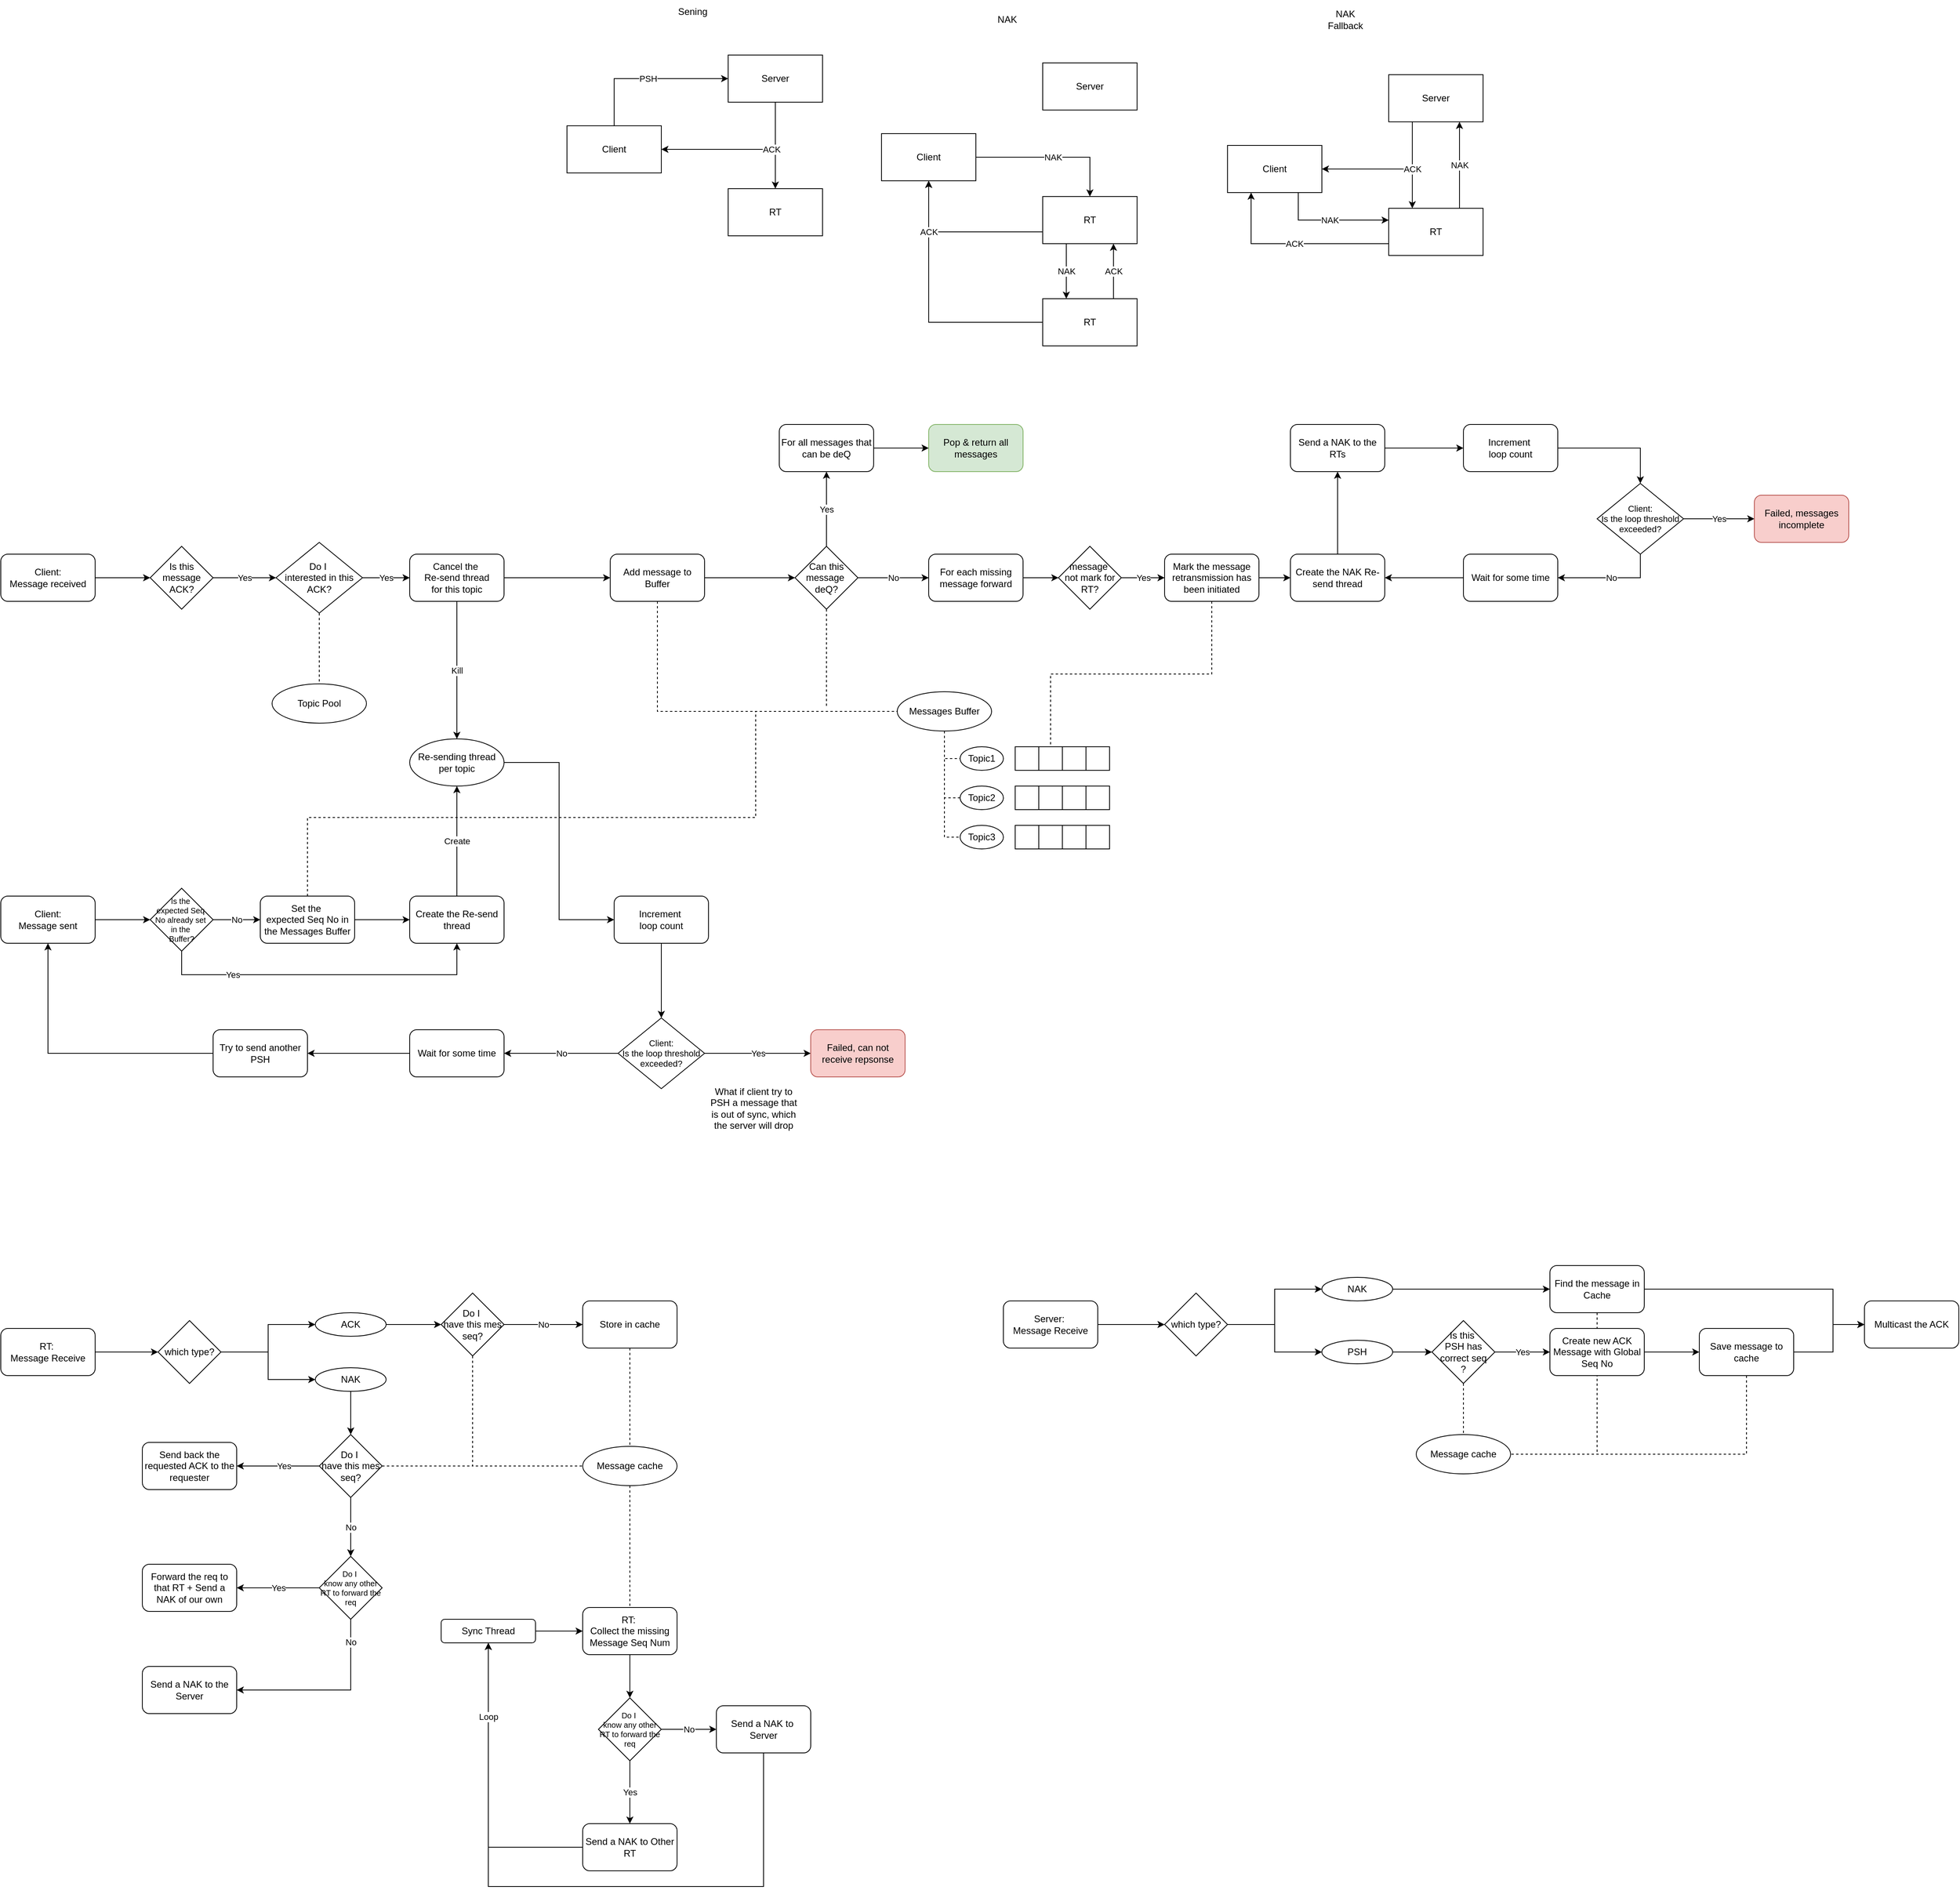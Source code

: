 <mxfile version="26.1.3">
  <diagram name="Page-1" id="W7aFPyEyE5QH8vdwvHwK">
    <mxGraphModel dx="2161" dy="1824" grid="1" gridSize="10" guides="1" tooltips="1" connect="1" arrows="1" fold="1" page="1" pageScale="1" pageWidth="850" pageHeight="1100" math="0" shadow="0">
      <root>
        <mxCell id="0" />
        <mxCell id="1" parent="0" />
        <mxCell id="JEVsSlVSKkF2zzi8Zy1h-72" style="edgeStyle=orthogonalEdgeStyle;rounded=0;orthogonalLoop=1;jettySize=auto;html=1;endArrow=none;startFill=0;dashed=1;" edge="1" parent="1" source="JEVsSlVSKkF2zzi8Zy1h-71">
          <mxGeometry relative="1" as="geometry">
            <mxPoint x="1910" y="1690" as="targetPoint" />
          </mxGeometry>
        </mxCell>
        <mxCell id="2CguMWzVtxpGG4pNdwUm-70" style="edgeStyle=orthogonalEdgeStyle;rounded=0;orthogonalLoop=1;jettySize=auto;html=1;entryX=0.5;entryY=1;entryDx=0;entryDy=0;" parent="1" source="2CguMWzVtxpGG4pNdwUm-68" target="2CguMWzVtxpGG4pNdwUm-35" edge="1">
          <mxGeometry relative="1" as="geometry" />
        </mxCell>
        <mxCell id="2CguMWzVtxpGG4pNdwUm-7" value="PSH" style="edgeStyle=orthogonalEdgeStyle;rounded=0;orthogonalLoop=1;jettySize=auto;html=1;entryX=0;entryY=0.5;entryDx=0;entryDy=0;exitX=0.5;exitY=0;exitDx=0;exitDy=0;" parent="1" source="2CguMWzVtxpGG4pNdwUm-1" target="2CguMWzVtxpGG4pNdwUm-5" edge="1">
          <mxGeometry relative="1" as="geometry" />
        </mxCell>
        <mxCell id="2CguMWzVtxpGG4pNdwUm-1" value="Client" style="rounded=0;whiteSpace=wrap;html=1;" parent="1" vertex="1">
          <mxGeometry x="600" width="120" height="60" as="geometry" />
        </mxCell>
        <mxCell id="2CguMWzVtxpGG4pNdwUm-2" value="RT" style="rounded=0;whiteSpace=wrap;html=1;" parent="1" vertex="1">
          <mxGeometry x="805" y="80" width="120" height="60" as="geometry" />
        </mxCell>
        <mxCell id="2CguMWzVtxpGG4pNdwUm-8" style="edgeStyle=orthogonalEdgeStyle;rounded=0;orthogonalLoop=1;jettySize=auto;html=1;entryX=0.5;entryY=0;entryDx=0;entryDy=0;" parent="1" source="2CguMWzVtxpGG4pNdwUm-5" target="2CguMWzVtxpGG4pNdwUm-2" edge="1">
          <mxGeometry relative="1" as="geometry" />
        </mxCell>
        <mxCell id="2CguMWzVtxpGG4pNdwUm-9" value="ACK" style="edgeStyle=orthogonalEdgeStyle;rounded=0;orthogonalLoop=1;jettySize=auto;html=1;entryX=1;entryY=0.5;entryDx=0;entryDy=0;exitX=0.5;exitY=1;exitDx=0;exitDy=0;" parent="1" source="2CguMWzVtxpGG4pNdwUm-5" target="2CguMWzVtxpGG4pNdwUm-1" edge="1">
          <mxGeometry x="-0.366" relative="1" as="geometry">
            <mxPoint as="offset" />
          </mxGeometry>
        </mxCell>
        <mxCell id="2CguMWzVtxpGG4pNdwUm-5" value="Server" style="rounded=0;whiteSpace=wrap;html=1;" parent="1" vertex="1">
          <mxGeometry x="805" y="-90" width="120" height="60" as="geometry" />
        </mxCell>
        <mxCell id="2CguMWzVtxpGG4pNdwUm-10" value="Sening" style="text;html=1;align=center;verticalAlign=middle;whiteSpace=wrap;rounded=0;" parent="1" vertex="1">
          <mxGeometry x="730" y="-160" width="60" height="30" as="geometry" />
        </mxCell>
        <mxCell id="kRR1g4dFlYRVae5cW9A7-3" value="Yes" style="edgeStyle=orthogonalEdgeStyle;rounded=0;orthogonalLoop=1;jettySize=auto;html=1;" parent="1" source="2CguMWzVtxpGG4pNdwUm-19" target="kRR1g4dFlYRVae5cW9A7-2" edge="1">
          <mxGeometry relative="1" as="geometry" />
        </mxCell>
        <mxCell id="QPiko2CNbpJNLPVyYRNu-33" style="edgeStyle=orthogonalEdgeStyle;rounded=0;orthogonalLoop=1;jettySize=auto;html=1;entryX=0.5;entryY=0;entryDx=0;entryDy=0;endArrow=none;startFill=0;dashed=1;" parent="1" source="2CguMWzVtxpGG4pNdwUm-19" target="QPiko2CNbpJNLPVyYRNu-32" edge="1">
          <mxGeometry relative="1" as="geometry" />
        </mxCell>
        <mxCell id="2CguMWzVtxpGG4pNdwUm-19" value="&lt;div&gt;Do I&amp;nbsp;&lt;/div&gt;&lt;div&gt;interested in this ACK?&lt;/div&gt;" style="rhombus;whiteSpace=wrap;html=1;" parent="1" vertex="1">
          <mxGeometry x="230" y="530" width="110" height="90" as="geometry" />
        </mxCell>
        <mxCell id="2CguMWzVtxpGG4pNdwUm-33" value="Yes" style="edgeStyle=orthogonalEdgeStyle;rounded=0;orthogonalLoop=1;jettySize=auto;html=1;" parent="1" source="QPiko2CNbpJNLPVyYRNu-51" target="2CguMWzVtxpGG4pNdwUm-32" edge="1">
          <mxGeometry relative="1" as="geometry" />
        </mxCell>
        <mxCell id="QPiko2CNbpJNLPVyYRNu-49" value="" style="edgeStyle=orthogonalEdgeStyle;rounded=0;orthogonalLoop=1;jettySize=auto;html=1;" parent="1" source="2CguMWzVtxpGG4pNdwUm-32" target="QPiko2CNbpJNLPVyYRNu-47" edge="1">
          <mxGeometry relative="1" as="geometry" />
        </mxCell>
        <mxCell id="2CguMWzVtxpGG4pNdwUm-32" value="Mark the message retransmission has been initiated" style="rounded=1;whiteSpace=wrap;html=1;" parent="1" vertex="1">
          <mxGeometry x="1360" y="545" width="120" height="60" as="geometry" />
        </mxCell>
        <mxCell id="2CguMWzVtxpGG4pNdwUm-41" value="NAK" style="edgeStyle=orthogonalEdgeStyle;rounded=0;orthogonalLoop=1;jettySize=auto;html=1;entryX=0.5;entryY=0;entryDx=0;entryDy=0;exitX=1;exitY=0.5;exitDx=0;exitDy=0;" parent="1" source="2CguMWzVtxpGG4pNdwUm-35" target="2CguMWzVtxpGG4pNdwUm-36" edge="1">
          <mxGeometry relative="1" as="geometry" />
        </mxCell>
        <mxCell id="2CguMWzVtxpGG4pNdwUm-35" value="Client" style="rounded=0;whiteSpace=wrap;html=1;" parent="1" vertex="1">
          <mxGeometry x="1000" y="10" width="120" height="60" as="geometry" />
        </mxCell>
        <mxCell id="2CguMWzVtxpGG4pNdwUm-43" value="ACK" style="edgeStyle=orthogonalEdgeStyle;rounded=0;orthogonalLoop=1;jettySize=auto;html=1;entryX=0.5;entryY=1;entryDx=0;entryDy=0;exitX=0;exitY=0.75;exitDx=0;exitDy=0;" parent="1" source="2CguMWzVtxpGG4pNdwUm-36" target="2CguMWzVtxpGG4pNdwUm-35" edge="1">
          <mxGeometry x="0.381" relative="1" as="geometry">
            <mxPoint as="offset" />
          </mxGeometry>
        </mxCell>
        <mxCell id="2CguMWzVtxpGG4pNdwUm-69" value="NAK" style="edgeStyle=orthogonalEdgeStyle;rounded=0;orthogonalLoop=1;jettySize=auto;html=1;entryX=0.25;entryY=0;entryDx=0;entryDy=0;exitX=0.25;exitY=1;exitDx=0;exitDy=0;" parent="1" source="2CguMWzVtxpGG4pNdwUm-36" target="2CguMWzVtxpGG4pNdwUm-68" edge="1">
          <mxGeometry relative="1" as="geometry" />
        </mxCell>
        <mxCell id="2CguMWzVtxpGG4pNdwUm-36" value="RT" style="rounded=0;whiteSpace=wrap;html=1;" parent="1" vertex="1">
          <mxGeometry x="1205" y="90" width="120" height="60" as="geometry" />
        </mxCell>
        <mxCell id="2CguMWzVtxpGG4pNdwUm-39" value="Server" style="rounded=0;whiteSpace=wrap;html=1;" parent="1" vertex="1">
          <mxGeometry x="1205" y="-80" width="120" height="60" as="geometry" />
        </mxCell>
        <mxCell id="2CguMWzVtxpGG4pNdwUm-40" value="NAK" style="text;html=1;align=center;verticalAlign=middle;whiteSpace=wrap;rounded=0;" parent="1" vertex="1">
          <mxGeometry x="1130" y="-150" width="60" height="30" as="geometry" />
        </mxCell>
        <mxCell id="kRR1g4dFlYRVae5cW9A7-45" value="Yes" style="edgeStyle=orthogonalEdgeStyle;rounded=0;orthogonalLoop=1;jettySize=auto;html=1;" parent="1" source="2CguMWzVtxpGG4pNdwUm-48" target="2CguMWzVtxpGG4pNdwUm-19" edge="1">
          <mxGeometry relative="1" as="geometry" />
        </mxCell>
        <mxCell id="2CguMWzVtxpGG4pNdwUm-48" value="Is this message ACK?" style="rhombus;whiteSpace=wrap;html=1;" parent="1" vertex="1">
          <mxGeometry x="70" y="535" width="80" height="80" as="geometry" />
        </mxCell>
        <mxCell id="2CguMWzVtxpGG4pNdwUm-52" value="" style="edgeStyle=orthogonalEdgeStyle;rounded=0;orthogonalLoop=1;jettySize=auto;html=1;" parent="1" source="2CguMWzVtxpGG4pNdwUm-51" target="2CguMWzVtxpGG4pNdwUm-48" edge="1">
          <mxGeometry relative="1" as="geometry" />
        </mxCell>
        <mxCell id="2CguMWzVtxpGG4pNdwUm-51" value="Client:&lt;br&gt;Message received" style="rounded=1;whiteSpace=wrap;html=1;" parent="1" vertex="1">
          <mxGeometry x="-120" y="545" width="120" height="60" as="geometry" />
        </mxCell>
        <mxCell id="2CguMWzVtxpGG4pNdwUm-59" style="edgeStyle=orthogonalEdgeStyle;rounded=0;orthogonalLoop=1;jettySize=auto;html=1;entryX=0.25;entryY=0;entryDx=0;entryDy=0;exitX=0.25;exitY=1;exitDx=0;exitDy=0;" parent="1" source="2CguMWzVtxpGG4pNdwUm-66" target="2CguMWzVtxpGG4pNdwUm-64" edge="1">
          <mxGeometry relative="1" as="geometry" />
        </mxCell>
        <mxCell id="2CguMWzVtxpGG4pNdwUm-60" value="NAK" style="edgeStyle=orthogonalEdgeStyle;rounded=0;orthogonalLoop=1;jettySize=auto;html=1;entryX=0;entryY=0.25;entryDx=0;entryDy=0;exitX=0.75;exitY=1;exitDx=0;exitDy=0;" parent="1" source="2CguMWzVtxpGG4pNdwUm-61" target="2CguMWzVtxpGG4pNdwUm-64" edge="1">
          <mxGeometry relative="1" as="geometry" />
        </mxCell>
        <mxCell id="2CguMWzVtxpGG4pNdwUm-61" value="Client" style="rounded=0;whiteSpace=wrap;html=1;" parent="1" vertex="1">
          <mxGeometry x="1440" y="25" width="120" height="60" as="geometry" />
        </mxCell>
        <mxCell id="2CguMWzVtxpGG4pNdwUm-62" value="NAK" style="edgeStyle=orthogonalEdgeStyle;rounded=0;orthogonalLoop=1;jettySize=auto;html=1;entryX=0.75;entryY=1;entryDx=0;entryDy=0;exitX=0.75;exitY=0;exitDx=0;exitDy=0;" parent="1" source="2CguMWzVtxpGG4pNdwUm-64" target="2CguMWzVtxpGG4pNdwUm-66" edge="1">
          <mxGeometry relative="1" as="geometry" />
        </mxCell>
        <mxCell id="2CguMWzVtxpGG4pNdwUm-63" value="ACK" style="edgeStyle=orthogonalEdgeStyle;rounded=0;orthogonalLoop=1;jettySize=auto;html=1;entryX=0.25;entryY=1;entryDx=0;entryDy=0;exitX=0;exitY=0.75;exitDx=0;exitDy=0;" parent="1" source="2CguMWzVtxpGG4pNdwUm-64" target="2CguMWzVtxpGG4pNdwUm-61" edge="1">
          <mxGeometry relative="1" as="geometry" />
        </mxCell>
        <mxCell id="2CguMWzVtxpGG4pNdwUm-64" value="RT" style="rounded=0;whiteSpace=wrap;html=1;" parent="1" vertex="1">
          <mxGeometry x="1645" y="105" width="120" height="60" as="geometry" />
        </mxCell>
        <mxCell id="2CguMWzVtxpGG4pNdwUm-65" value="ACK" style="edgeStyle=orthogonalEdgeStyle;rounded=0;orthogonalLoop=1;jettySize=auto;html=1;entryX=1;entryY=0.5;entryDx=0;entryDy=0;exitX=0.25;exitY=1;exitDx=0;exitDy=0;" parent="1" source="2CguMWzVtxpGG4pNdwUm-66" target="2CguMWzVtxpGG4pNdwUm-61" edge="1">
          <mxGeometry x="-0.314" relative="1" as="geometry">
            <mxPoint as="offset" />
          </mxGeometry>
        </mxCell>
        <mxCell id="2CguMWzVtxpGG4pNdwUm-66" value="Server" style="rounded=0;whiteSpace=wrap;html=1;" parent="1" vertex="1">
          <mxGeometry x="1645" y="-65" width="120" height="60" as="geometry" />
        </mxCell>
        <mxCell id="2CguMWzVtxpGG4pNdwUm-67" value="NAK Fallback" style="text;html=1;align=center;verticalAlign=middle;whiteSpace=wrap;rounded=0;" parent="1" vertex="1">
          <mxGeometry x="1560" y="-150" width="60" height="30" as="geometry" />
        </mxCell>
        <mxCell id="2CguMWzVtxpGG4pNdwUm-72" value="ACK" style="edgeStyle=orthogonalEdgeStyle;rounded=0;orthogonalLoop=1;jettySize=auto;html=1;entryX=0.75;entryY=1;entryDx=0;entryDy=0;exitX=0.75;exitY=0;exitDx=0;exitDy=0;" parent="1" source="2CguMWzVtxpGG4pNdwUm-68" target="2CguMWzVtxpGG4pNdwUm-36" edge="1">
          <mxGeometry relative="1" as="geometry" />
        </mxCell>
        <mxCell id="2CguMWzVtxpGG4pNdwUm-68" value="RT" style="rounded=0;whiteSpace=wrap;html=1;" parent="1" vertex="1">
          <mxGeometry x="1205" y="220" width="120" height="60" as="geometry" />
        </mxCell>
        <mxCell id="kRR1g4dFlYRVae5cW9A7-4" value="" style="edgeStyle=orthogonalEdgeStyle;rounded=0;orthogonalLoop=1;jettySize=auto;html=1;entryX=0;entryY=0.5;entryDx=0;entryDy=0;" parent="1" source="kRR1g4dFlYRVae5cW9A7-2" target="QPiko2CNbpJNLPVyYRNu-28" edge="1">
          <mxGeometry relative="1" as="geometry">
            <mxPoint x="593" y="575" as="targetPoint" />
          </mxGeometry>
        </mxCell>
        <mxCell id="kRR1g4dFlYRVae5cW9A7-11" value="Kill" style="edgeStyle=orthogonalEdgeStyle;rounded=0;orthogonalLoop=1;jettySize=auto;html=1;entryX=0.5;entryY=0;entryDx=0;entryDy=0;" parent="1" source="kRR1g4dFlYRVae5cW9A7-2" target="kRR1g4dFlYRVae5cW9A7-10" edge="1">
          <mxGeometry relative="1" as="geometry" />
        </mxCell>
        <mxCell id="kRR1g4dFlYRVae5cW9A7-2" value="&lt;div&gt;Cancel the&amp;nbsp;&lt;/div&gt;&lt;div&gt;Re-send thread&lt;/div&gt;&lt;div&gt;for this topic&lt;/div&gt;" style="rounded=1;whiteSpace=wrap;html=1;" parent="1" vertex="1">
          <mxGeometry x="400" y="545" width="120" height="60" as="geometry" />
        </mxCell>
        <mxCell id="kRR1g4dFlYRVae5cW9A7-5" value="Client:&lt;br&gt;Message sent" style="rounded=1;whiteSpace=wrap;html=1;" parent="1" vertex="1">
          <mxGeometry x="-120" y="980" width="120" height="60" as="geometry" />
        </mxCell>
        <mxCell id="kRR1g4dFlYRVae5cW9A7-30" value="" style="edgeStyle=orthogonalEdgeStyle;rounded=0;orthogonalLoop=1;jettySize=auto;html=1;" parent="1" source="kRR1g4dFlYRVae5cW9A7-41" target="kRR1g4dFlYRVae5cW9A7-28" edge="1">
          <mxGeometry relative="1" as="geometry" />
        </mxCell>
        <mxCell id="kRR1g4dFlYRVae5cW9A7-54" style="edgeStyle=orthogonalEdgeStyle;rounded=0;orthogonalLoop=1;jettySize=auto;html=1;entryX=0;entryY=0.5;entryDx=0;entryDy=0;" parent="1" source="kRR1g4dFlYRVae5cW9A7-10" target="kRR1g4dFlYRVae5cW9A7-41" edge="1">
          <mxGeometry relative="1" as="geometry" />
        </mxCell>
        <mxCell id="kRR1g4dFlYRVae5cW9A7-10" value="Re-sending thread&lt;br&gt;per topic" style="ellipse;whiteSpace=wrap;html=1;" parent="1" vertex="1">
          <mxGeometry x="400" y="780" width="120" height="60" as="geometry" />
        </mxCell>
        <mxCell id="QPiko2CNbpJNLPVyYRNu-2" style="edgeStyle=orthogonalEdgeStyle;rounded=0;orthogonalLoop=1;jettySize=auto;html=1;entryX=0;entryY=0.5;entryDx=0;entryDy=0;endArrow=none;startFill=0;dashed=1;" parent="1" source="kRR1g4dFlYRVae5cW9A7-23" target="QPiko2CNbpJNLPVyYRNu-1" edge="1">
          <mxGeometry relative="1" as="geometry" />
        </mxCell>
        <mxCell id="QPiko2CNbpJNLPVyYRNu-4" style="edgeStyle=orthogonalEdgeStyle;rounded=0;orthogonalLoop=1;jettySize=auto;html=1;entryX=0;entryY=0.5;entryDx=0;entryDy=0;endArrow=none;startFill=0;dashed=1;" parent="1" source="kRR1g4dFlYRVae5cW9A7-23" target="QPiko2CNbpJNLPVyYRNu-3" edge="1">
          <mxGeometry relative="1" as="geometry" />
        </mxCell>
        <mxCell id="QPiko2CNbpJNLPVyYRNu-6" style="edgeStyle=orthogonalEdgeStyle;rounded=0;orthogonalLoop=1;jettySize=auto;html=1;entryX=0;entryY=0.5;entryDx=0;entryDy=0;endArrow=none;startFill=0;dashed=1;" parent="1" source="kRR1g4dFlYRVae5cW9A7-23" target="QPiko2CNbpJNLPVyYRNu-5" edge="1">
          <mxGeometry relative="1" as="geometry" />
        </mxCell>
        <mxCell id="kRR1g4dFlYRVae5cW9A7-23" value="Messages Buffer" style="ellipse;whiteSpace=wrap;html=1;" parent="1" vertex="1">
          <mxGeometry x="1020" y="720" width="120" height="50" as="geometry" />
        </mxCell>
        <mxCell id="kRR1g4dFlYRVae5cW9A7-25" value="Pop &amp;amp; return all messages" style="rounded=1;whiteSpace=wrap;html=1;fillColor=#d5e8d4;strokeColor=#82b366;" parent="1" vertex="1">
          <mxGeometry x="1060" y="380" width="120" height="60" as="geometry" />
        </mxCell>
        <mxCell id="kRR1g4dFlYRVae5cW9A7-38" value="" style="edgeStyle=orthogonalEdgeStyle;rounded=0;orthogonalLoop=1;jettySize=auto;html=1;entryX=1;entryY=0.5;entryDx=0;entryDy=0;exitX=0;exitY=0.5;exitDx=0;exitDy=0;" parent="1" source="kRR1g4dFlYRVae5cW9A7-52" target="kRR1g4dFlYRVae5cW9A7-36" edge="1">
          <mxGeometry relative="1" as="geometry" />
        </mxCell>
        <mxCell id="kRR1g4dFlYRVae5cW9A7-44" value="Yes" style="edgeStyle=orthogonalEdgeStyle;rounded=0;orthogonalLoop=1;jettySize=auto;html=1;entryX=0;entryY=0.5;entryDx=0;entryDy=0;" parent="1" source="kRR1g4dFlYRVae5cW9A7-28" target="kRR1g4dFlYRVae5cW9A7-43" edge="1">
          <mxGeometry relative="1" as="geometry" />
        </mxCell>
        <mxCell id="kRR1g4dFlYRVae5cW9A7-28" value="Client:&lt;br&gt;Is the loop threshold exceeded?" style="rhombus;whiteSpace=wrap;html=1;fontSize=11;" parent="1" vertex="1">
          <mxGeometry x="665" y="1135" width="110" height="90" as="geometry" />
        </mxCell>
        <mxCell id="kRR1g4dFlYRVae5cW9A7-37" style="edgeStyle=orthogonalEdgeStyle;rounded=0;orthogonalLoop=1;jettySize=auto;html=1;entryX=0.5;entryY=1;entryDx=0;entryDy=0;" parent="1" source="kRR1g4dFlYRVae5cW9A7-36" target="kRR1g4dFlYRVae5cW9A7-5" edge="1">
          <mxGeometry relative="1" as="geometry" />
        </mxCell>
        <mxCell id="kRR1g4dFlYRVae5cW9A7-36" value="Try to send another PSH" style="rounded=1;whiteSpace=wrap;html=1;" parent="1" vertex="1">
          <mxGeometry x="150" y="1150" width="120" height="60" as="geometry" />
        </mxCell>
        <mxCell id="kRR1g4dFlYRVae5cW9A7-41" value="&lt;div&gt;Increment&amp;nbsp;&lt;/div&gt;&lt;div&gt;loop count&lt;/div&gt;" style="rounded=1;whiteSpace=wrap;html=1;" parent="1" vertex="1">
          <mxGeometry x="660" y="980" width="120" height="60" as="geometry" />
        </mxCell>
        <mxCell id="kRR1g4dFlYRVae5cW9A7-43" value="Failed, can not receive repsonse" style="rounded=1;whiteSpace=wrap;html=1;fillColor=#f8cecc;strokeColor=#b85450;" parent="1" vertex="1">
          <mxGeometry x="910" y="1150" width="120" height="60" as="geometry" />
        </mxCell>
        <mxCell id="kRR1g4dFlYRVae5cW9A7-50" value="Create" style="edgeStyle=orthogonalEdgeStyle;rounded=0;orthogonalLoop=1;jettySize=auto;html=1;" parent="1" source="kRR1g4dFlYRVae5cW9A7-46" target="kRR1g4dFlYRVae5cW9A7-10" edge="1">
          <mxGeometry relative="1" as="geometry" />
        </mxCell>
        <mxCell id="kRR1g4dFlYRVae5cW9A7-46" value="Create the Re-send thread" style="rounded=1;whiteSpace=wrap;html=1;" parent="1" vertex="1">
          <mxGeometry x="400" y="980" width="120" height="60" as="geometry" />
        </mxCell>
        <mxCell id="kRR1g4dFlYRVae5cW9A7-53" value="No" style="edgeStyle=orthogonalEdgeStyle;rounded=0;orthogonalLoop=1;jettySize=auto;html=1;entryX=1;entryY=0.5;entryDx=0;entryDy=0;exitX=0;exitY=0.5;exitDx=0;exitDy=0;" parent="1" source="kRR1g4dFlYRVae5cW9A7-28" target="kRR1g4dFlYRVae5cW9A7-52" edge="1">
          <mxGeometry relative="1" as="geometry">
            <mxPoint x="565" y="1180" as="sourcePoint" />
            <mxPoint x="300" y="1180" as="targetPoint" />
          </mxGeometry>
        </mxCell>
        <mxCell id="kRR1g4dFlYRVae5cW9A7-52" value="Wait for some time" style="rounded=1;whiteSpace=wrap;html=1;" parent="1" vertex="1">
          <mxGeometry x="400" y="1150" width="120" height="60" as="geometry" />
        </mxCell>
        <mxCell id="kRR1g4dFlYRVae5cW9A7-61" value="" style="edgeStyle=orthogonalEdgeStyle;rounded=0;orthogonalLoop=1;jettySize=auto;html=1;" parent="1" source="kRR1g4dFlYRVae5cW9A7-58" target="kRR1g4dFlYRVae5cW9A7-60" edge="1">
          <mxGeometry relative="1" as="geometry" />
        </mxCell>
        <mxCell id="kRR1g4dFlYRVae5cW9A7-58" value="Send a NAK to the RTs" style="rounded=1;whiteSpace=wrap;html=1;" parent="1" vertex="1">
          <mxGeometry x="1520" y="380" width="120" height="60" as="geometry" />
        </mxCell>
        <mxCell id="kRR1g4dFlYRVae5cW9A7-63" value="" style="edgeStyle=orthogonalEdgeStyle;rounded=0;orthogonalLoop=1;jettySize=auto;html=1;" parent="1" source="kRR1g4dFlYRVae5cW9A7-60" target="kRR1g4dFlYRVae5cW9A7-62" edge="1">
          <mxGeometry relative="1" as="geometry" />
        </mxCell>
        <mxCell id="kRR1g4dFlYRVae5cW9A7-60" value="&lt;div&gt;Increment&amp;nbsp;&lt;/div&gt;&lt;div&gt;loop count&lt;/div&gt;" style="rounded=1;whiteSpace=wrap;html=1;" parent="1" vertex="1">
          <mxGeometry x="1740" y="380" width="120" height="60" as="geometry" />
        </mxCell>
        <mxCell id="QPiko2CNbpJNLPVyYRNu-56" value="No" style="edgeStyle=orthogonalEdgeStyle;rounded=0;orthogonalLoop=1;jettySize=auto;html=1;exitX=0.5;exitY=1;exitDx=0;exitDy=0;" parent="1" source="kRR1g4dFlYRVae5cW9A7-62" target="QPiko2CNbpJNLPVyYRNu-55" edge="1">
          <mxGeometry relative="1" as="geometry" />
        </mxCell>
        <mxCell id="QPiko2CNbpJNLPVyYRNu-62" value="Yes" style="edgeStyle=orthogonalEdgeStyle;rounded=0;orthogonalLoop=1;jettySize=auto;html=1;" parent="1" source="kRR1g4dFlYRVae5cW9A7-62" target="kRR1g4dFlYRVae5cW9A7-64" edge="1">
          <mxGeometry relative="1" as="geometry" />
        </mxCell>
        <mxCell id="kRR1g4dFlYRVae5cW9A7-62" value="Client:&lt;br&gt;Is the loop threshold exceeded?" style="rhombus;whiteSpace=wrap;html=1;fontSize=11;" parent="1" vertex="1">
          <mxGeometry x="1910" y="455" width="110" height="90" as="geometry" />
        </mxCell>
        <mxCell id="kRR1g4dFlYRVae5cW9A7-64" value="Failed, messages incomplete" style="rounded=1;whiteSpace=wrap;html=1;fillColor=#f8cecc;strokeColor=#b85450;" parent="1" vertex="1">
          <mxGeometry x="2110" y="470" width="120" height="60" as="geometry" />
        </mxCell>
        <mxCell id="kRR1g4dFlYRVae5cW9A7-66" value="No" style="edgeStyle=orthogonalEdgeStyle;rounded=0;orthogonalLoop=1;jettySize=auto;html=1;entryX=0;entryY=0.5;entryDx=0;entryDy=0;" parent="1" source="QPiko2CNbpJNLPVyYRNu-59" target="kRR1g4dFlYRVae5cW9A7-65" edge="1">
          <mxGeometry relative="1" as="geometry">
            <mxPoint x="10" y="1010" as="sourcePoint" />
            <mxPoint x="405" y="1010" as="targetPoint" />
          </mxGeometry>
        </mxCell>
        <mxCell id="kRR1g4dFlYRVae5cW9A7-67" style="edgeStyle=orthogonalEdgeStyle;rounded=0;orthogonalLoop=1;jettySize=auto;html=1;entryX=0;entryY=0.5;entryDx=0;entryDy=0;" parent="1" source="kRR1g4dFlYRVae5cW9A7-65" target="kRR1g4dFlYRVae5cW9A7-46" edge="1">
          <mxGeometry relative="1" as="geometry" />
        </mxCell>
        <mxCell id="kRR1g4dFlYRVae5cW9A7-65" value="&lt;div&gt;Set the&amp;nbsp;&lt;/div&gt;&lt;div&gt;expected Seq No in the Messages Buffer&lt;/div&gt;" style="rounded=1;whiteSpace=wrap;html=1;" parent="1" vertex="1">
          <mxGeometry x="210" y="980" width="120" height="60" as="geometry" />
        </mxCell>
        <mxCell id="QPiko2CNbpJNLPVyYRNu-24" style="edgeStyle=orthogonalEdgeStyle;rounded=0;orthogonalLoop=1;jettySize=auto;html=1;entryX=0;entryY=0.5;entryDx=0;entryDy=0;endArrow=none;startFill=0;dashed=1;exitX=0.5;exitY=0;exitDx=0;exitDy=0;" parent="1" source="kRR1g4dFlYRVae5cW9A7-65" target="kRR1g4dFlYRVae5cW9A7-23" edge="1">
          <mxGeometry relative="1" as="geometry">
            <mxPoint x="200" y="790.35" as="sourcePoint" />
            <Array as="points">
              <mxPoint x="270" y="880" />
              <mxPoint x="840" y="880" />
              <mxPoint x="840" y="745" />
            </Array>
          </mxGeometry>
        </mxCell>
        <mxCell id="kRR1g4dFlYRVae5cW9A7-71" value="For each missing message forward" style="rounded=1;whiteSpace=wrap;html=1;" parent="1" vertex="1">
          <mxGeometry x="1060" y="545" width="120" height="60" as="geometry" />
        </mxCell>
        <mxCell id="QPiko2CNbpJNLPVyYRNu-1" value="Topic1" style="ellipse;whiteSpace=wrap;html=1;" parent="1" vertex="1">
          <mxGeometry x="1100" y="790" width="55" height="30" as="geometry" />
        </mxCell>
        <mxCell id="QPiko2CNbpJNLPVyYRNu-3" value="Topic2" style="ellipse;whiteSpace=wrap;html=1;" parent="1" vertex="1">
          <mxGeometry x="1100" y="840" width="55" height="30" as="geometry" />
        </mxCell>
        <mxCell id="QPiko2CNbpJNLPVyYRNu-5" value="Topic3" style="ellipse;whiteSpace=wrap;html=1;" parent="1" vertex="1">
          <mxGeometry x="1100" y="890" width="55" height="30" as="geometry" />
        </mxCell>
        <mxCell id="QPiko2CNbpJNLPVyYRNu-13" value="" style="group" parent="1" vertex="1" connectable="0">
          <mxGeometry x="1170" y="790" width="120" height="30" as="geometry" />
        </mxCell>
        <mxCell id="QPiko2CNbpJNLPVyYRNu-7" value="" style="rounded=0;whiteSpace=wrap;html=1;" parent="QPiko2CNbpJNLPVyYRNu-13" vertex="1">
          <mxGeometry width="30" height="30" as="geometry" />
        </mxCell>
        <mxCell id="QPiko2CNbpJNLPVyYRNu-10" value="" style="rounded=0;whiteSpace=wrap;html=1;" parent="QPiko2CNbpJNLPVyYRNu-13" vertex="1">
          <mxGeometry x="30" width="30" height="30" as="geometry" />
        </mxCell>
        <mxCell id="QPiko2CNbpJNLPVyYRNu-11" value="" style="rounded=0;whiteSpace=wrap;html=1;" parent="QPiko2CNbpJNLPVyYRNu-13" vertex="1">
          <mxGeometry x="60" width="30" height="30" as="geometry" />
        </mxCell>
        <mxCell id="QPiko2CNbpJNLPVyYRNu-12" value="" style="rounded=0;whiteSpace=wrap;html=1;" parent="QPiko2CNbpJNLPVyYRNu-13" vertex="1">
          <mxGeometry x="90" width="30" height="30" as="geometry" />
        </mxCell>
        <mxCell id="QPiko2CNbpJNLPVyYRNu-14" value="" style="group" parent="1" vertex="1" connectable="0">
          <mxGeometry x="1170" y="840" width="120" height="30" as="geometry" />
        </mxCell>
        <mxCell id="QPiko2CNbpJNLPVyYRNu-15" value="" style="rounded=0;whiteSpace=wrap;html=1;" parent="QPiko2CNbpJNLPVyYRNu-14" vertex="1">
          <mxGeometry width="30" height="30" as="geometry" />
        </mxCell>
        <mxCell id="QPiko2CNbpJNLPVyYRNu-16" value="" style="rounded=0;whiteSpace=wrap;html=1;" parent="QPiko2CNbpJNLPVyYRNu-14" vertex="1">
          <mxGeometry x="30" width="30" height="30" as="geometry" />
        </mxCell>
        <mxCell id="QPiko2CNbpJNLPVyYRNu-17" value="" style="rounded=0;whiteSpace=wrap;html=1;" parent="QPiko2CNbpJNLPVyYRNu-14" vertex="1">
          <mxGeometry x="60" width="30" height="30" as="geometry" />
        </mxCell>
        <mxCell id="QPiko2CNbpJNLPVyYRNu-18" value="" style="rounded=0;whiteSpace=wrap;html=1;" parent="QPiko2CNbpJNLPVyYRNu-14" vertex="1">
          <mxGeometry x="90" width="30" height="30" as="geometry" />
        </mxCell>
        <mxCell id="QPiko2CNbpJNLPVyYRNu-19" value="" style="group" parent="1" vertex="1" connectable="0">
          <mxGeometry x="1170" y="890" width="120" height="30" as="geometry" />
        </mxCell>
        <mxCell id="QPiko2CNbpJNLPVyYRNu-20" value="" style="rounded=0;whiteSpace=wrap;html=1;" parent="QPiko2CNbpJNLPVyYRNu-19" vertex="1">
          <mxGeometry width="30" height="30" as="geometry" />
        </mxCell>
        <mxCell id="QPiko2CNbpJNLPVyYRNu-21" value="" style="rounded=0;whiteSpace=wrap;html=1;" parent="QPiko2CNbpJNLPVyYRNu-19" vertex="1">
          <mxGeometry x="30" width="30" height="30" as="geometry" />
        </mxCell>
        <mxCell id="QPiko2CNbpJNLPVyYRNu-22" value="" style="rounded=0;whiteSpace=wrap;html=1;" parent="QPiko2CNbpJNLPVyYRNu-19" vertex="1">
          <mxGeometry x="60" width="30" height="30" as="geometry" />
        </mxCell>
        <mxCell id="QPiko2CNbpJNLPVyYRNu-23" value="" style="rounded=0;whiteSpace=wrap;html=1;" parent="QPiko2CNbpJNLPVyYRNu-19" vertex="1">
          <mxGeometry x="90" width="30" height="30" as="geometry" />
        </mxCell>
        <mxCell id="QPiko2CNbpJNLPVyYRNu-30" style="edgeStyle=orthogonalEdgeStyle;rounded=0;orthogonalLoop=1;jettySize=auto;html=1;entryX=0;entryY=0.5;entryDx=0;entryDy=0;exitX=0.5;exitY=1;exitDx=0;exitDy=0;endArrow=none;startFill=0;dashed=1;" parent="1" source="QPiko2CNbpJNLPVyYRNu-28" target="kRR1g4dFlYRVae5cW9A7-23" edge="1">
          <mxGeometry relative="1" as="geometry" />
        </mxCell>
        <mxCell id="QPiko2CNbpJNLPVyYRNu-38" value="" style="edgeStyle=orthogonalEdgeStyle;rounded=0;orthogonalLoop=1;jettySize=auto;html=1;" parent="1" source="QPiko2CNbpJNLPVyYRNu-28" target="QPiko2CNbpJNLPVyYRNu-37" edge="1">
          <mxGeometry relative="1" as="geometry" />
        </mxCell>
        <mxCell id="QPiko2CNbpJNLPVyYRNu-28" value="Add message to Buffer" style="rounded=1;whiteSpace=wrap;html=1;" parent="1" vertex="1">
          <mxGeometry x="655" y="545" width="120" height="60" as="geometry" />
        </mxCell>
        <mxCell id="QPiko2CNbpJNLPVyYRNu-32" value="Topic Pool" style="ellipse;whiteSpace=wrap;html=1;" parent="1" vertex="1">
          <mxGeometry x="225" y="710" width="120" height="50" as="geometry" />
        </mxCell>
        <mxCell id="QPiko2CNbpJNLPVyYRNu-39" style="edgeStyle=orthogonalEdgeStyle;rounded=0;orthogonalLoop=1;jettySize=auto;html=1;endArrow=none;startFill=0;dashed=1;" parent="1" source="QPiko2CNbpJNLPVyYRNu-37" edge="1">
          <mxGeometry relative="1" as="geometry">
            <mxPoint x="930" y="740" as="targetPoint" />
          </mxGeometry>
        </mxCell>
        <mxCell id="QPiko2CNbpJNLPVyYRNu-40" value="Yes" style="edgeStyle=orthogonalEdgeStyle;rounded=0;orthogonalLoop=1;jettySize=auto;html=1;entryX=0.5;entryY=1;entryDx=0;entryDy=0;" parent="1" source="QPiko2CNbpJNLPVyYRNu-37" target="QPiko2CNbpJNLPVyYRNu-44" edge="1">
          <mxGeometry relative="1" as="geometry" />
        </mxCell>
        <mxCell id="QPiko2CNbpJNLPVyYRNu-42" value="No" style="edgeStyle=orthogonalEdgeStyle;rounded=0;orthogonalLoop=1;jettySize=auto;html=1;" parent="1" source="QPiko2CNbpJNLPVyYRNu-37" target="kRR1g4dFlYRVae5cW9A7-71" edge="1">
          <mxGeometry relative="1" as="geometry" />
        </mxCell>
        <mxCell id="QPiko2CNbpJNLPVyYRNu-37" value="&lt;div&gt;Can this message&amp;nbsp; deQ?&lt;/div&gt;" style="rhombus;whiteSpace=wrap;html=1;" parent="1" vertex="1">
          <mxGeometry x="890" y="535" width="80" height="80" as="geometry" />
        </mxCell>
        <mxCell id="QPiko2CNbpJNLPVyYRNu-46" value="" style="edgeStyle=orthogonalEdgeStyle;rounded=0;orthogonalLoop=1;jettySize=auto;html=1;" parent="1" source="QPiko2CNbpJNLPVyYRNu-44" target="kRR1g4dFlYRVae5cW9A7-25" edge="1">
          <mxGeometry relative="1" as="geometry" />
        </mxCell>
        <mxCell id="QPiko2CNbpJNLPVyYRNu-44" value="For all messages that can be deQ" style="rounded=1;whiteSpace=wrap;html=1;" parent="1" vertex="1">
          <mxGeometry x="870" y="380" width="120" height="60" as="geometry" />
        </mxCell>
        <mxCell id="QPiko2CNbpJNLPVyYRNu-45" style="edgeStyle=orthogonalEdgeStyle;rounded=0;orthogonalLoop=1;jettySize=auto;html=1;exitX=0.5;exitY=1;exitDx=0;exitDy=0;" parent="1" source="QPiko2CNbpJNLPVyYRNu-44" target="QPiko2CNbpJNLPVyYRNu-44" edge="1">
          <mxGeometry relative="1" as="geometry" />
        </mxCell>
        <mxCell id="QPiko2CNbpJNLPVyYRNu-48" style="edgeStyle=orthogonalEdgeStyle;rounded=0;orthogonalLoop=1;jettySize=auto;html=1;entryX=0.5;entryY=0;entryDx=0;entryDy=0;exitX=0.5;exitY=1;exitDx=0;exitDy=0;endArrow=none;startFill=0;dashed=1;" parent="1" source="2CguMWzVtxpGG4pNdwUm-32" target="QPiko2CNbpJNLPVyYRNu-10" edge="1">
          <mxGeometry relative="1" as="geometry" />
        </mxCell>
        <mxCell id="QPiko2CNbpJNLPVyYRNu-50" value="" style="edgeStyle=orthogonalEdgeStyle;rounded=0;orthogonalLoop=1;jettySize=auto;html=1;" parent="1" source="QPiko2CNbpJNLPVyYRNu-47" target="kRR1g4dFlYRVae5cW9A7-58" edge="1">
          <mxGeometry relative="1" as="geometry" />
        </mxCell>
        <mxCell id="QPiko2CNbpJNLPVyYRNu-47" value="Create the NAK Re-send thread" style="rounded=1;whiteSpace=wrap;html=1;" parent="1" vertex="1">
          <mxGeometry x="1520" y="545" width="120" height="60" as="geometry" />
        </mxCell>
        <mxCell id="QPiko2CNbpJNLPVyYRNu-52" value="" style="edgeStyle=orthogonalEdgeStyle;rounded=0;orthogonalLoop=1;jettySize=auto;html=1;" parent="1" source="kRR1g4dFlYRVae5cW9A7-71" target="QPiko2CNbpJNLPVyYRNu-51" edge="1">
          <mxGeometry relative="1" as="geometry">
            <mxPoint x="1180" y="575" as="sourcePoint" />
            <mxPoint x="1350" y="575" as="targetPoint" />
          </mxGeometry>
        </mxCell>
        <mxCell id="QPiko2CNbpJNLPVyYRNu-51" value="&lt;div&gt;message&amp;nbsp;&lt;/div&gt;&lt;div&gt;not mark for RT?&lt;/div&gt;" style="rhombus;whiteSpace=wrap;html=1;" parent="1" vertex="1">
          <mxGeometry x="1225" y="535" width="80" height="80" as="geometry" />
        </mxCell>
        <mxCell id="QPiko2CNbpJNLPVyYRNu-57" style="edgeStyle=orthogonalEdgeStyle;rounded=0;orthogonalLoop=1;jettySize=auto;html=1;entryX=1;entryY=0.5;entryDx=0;entryDy=0;" parent="1" source="QPiko2CNbpJNLPVyYRNu-55" target="QPiko2CNbpJNLPVyYRNu-47" edge="1">
          <mxGeometry relative="1" as="geometry" />
        </mxCell>
        <mxCell id="QPiko2CNbpJNLPVyYRNu-55" value="Wait for some time" style="rounded=1;whiteSpace=wrap;html=1;" parent="1" vertex="1">
          <mxGeometry x="1740" y="545" width="120" height="60" as="geometry" />
        </mxCell>
        <mxCell id="QPiko2CNbpJNLPVyYRNu-60" value="" style="edgeStyle=orthogonalEdgeStyle;rounded=0;orthogonalLoop=1;jettySize=auto;html=1;entryX=0;entryY=0.5;entryDx=0;entryDy=0;" parent="1" source="kRR1g4dFlYRVae5cW9A7-5" target="QPiko2CNbpJNLPVyYRNu-59" edge="1">
          <mxGeometry relative="1" as="geometry">
            <mxPoint x="10" y="1010" as="sourcePoint" />
            <mxPoint x="210" y="1010" as="targetPoint" />
          </mxGeometry>
        </mxCell>
        <mxCell id="QPiko2CNbpJNLPVyYRNu-61" value="Yes" style="edgeStyle=orthogonalEdgeStyle;rounded=0;orthogonalLoop=1;jettySize=auto;html=1;entryX=0.5;entryY=1;entryDx=0;entryDy=0;exitX=0.5;exitY=1;exitDx=0;exitDy=0;" parent="1" source="QPiko2CNbpJNLPVyYRNu-59" target="kRR1g4dFlYRVae5cW9A7-46" edge="1">
          <mxGeometry x="-0.55" relative="1" as="geometry">
            <Array as="points">
              <mxPoint x="110" y="1080" />
              <mxPoint x="460" y="1080" />
            </Array>
            <mxPoint as="offset" />
          </mxGeometry>
        </mxCell>
        <mxCell id="QPiko2CNbpJNLPVyYRNu-59" value="&lt;div&gt;Is the&amp;nbsp;&lt;/div&gt;&lt;div&gt;expected Seq&amp;nbsp;&lt;/div&gt;&lt;div&gt;No already set&amp;nbsp;&lt;/div&gt;&lt;div&gt;in the&amp;nbsp;&lt;/div&gt;&lt;div&gt;Buffer?&lt;/div&gt;" style="rhombus;whiteSpace=wrap;html=1;fontSize=10;" parent="1" vertex="1">
          <mxGeometry x="70" y="970" width="80" height="80" as="geometry" />
        </mxCell>
        <mxCell id="JEVsSlVSKkF2zzi8Zy1h-4" style="edgeStyle=orthogonalEdgeStyle;rounded=0;orthogonalLoop=1;jettySize=auto;html=1;entryX=0;entryY=0.5;entryDx=0;entryDy=0;" edge="1" parent="1" source="JEVsSlVSKkF2zzi8Zy1h-1" target="JEVsSlVSKkF2zzi8Zy1h-3">
          <mxGeometry relative="1" as="geometry" />
        </mxCell>
        <mxCell id="JEVsSlVSKkF2zzi8Zy1h-1" value="&lt;div&gt;RT:&amp;nbsp;&lt;/div&gt;&lt;div&gt;Message Receive&lt;/div&gt;" style="rounded=1;whiteSpace=wrap;html=1;" vertex="1" parent="1">
          <mxGeometry x="-120" y="1530" width="120" height="60" as="geometry" />
        </mxCell>
        <mxCell id="JEVsSlVSKkF2zzi8Zy1h-7" style="edgeStyle=orthogonalEdgeStyle;rounded=0;orthogonalLoop=1;jettySize=auto;html=1;entryX=0;entryY=0.5;entryDx=0;entryDy=0;" edge="1" parent="1" source="JEVsSlVSKkF2zzi8Zy1h-3" target="JEVsSlVSKkF2zzi8Zy1h-5">
          <mxGeometry relative="1" as="geometry" />
        </mxCell>
        <mxCell id="JEVsSlVSKkF2zzi8Zy1h-8" style="edgeStyle=orthogonalEdgeStyle;rounded=0;orthogonalLoop=1;jettySize=auto;html=1;entryX=0;entryY=0.5;entryDx=0;entryDy=0;" edge="1" parent="1" source="JEVsSlVSKkF2zzi8Zy1h-3" target="JEVsSlVSKkF2zzi8Zy1h-6">
          <mxGeometry relative="1" as="geometry" />
        </mxCell>
        <mxCell id="JEVsSlVSKkF2zzi8Zy1h-3" value="which type?" style="rhombus;whiteSpace=wrap;html=1;" vertex="1" parent="1">
          <mxGeometry x="80" y="1520" width="80" height="80" as="geometry" />
        </mxCell>
        <mxCell id="JEVsSlVSKkF2zzi8Zy1h-10" value="No" style="edgeStyle=orthogonalEdgeStyle;rounded=0;orthogonalLoop=1;jettySize=auto;html=1;entryX=0;entryY=0.5;entryDx=0;entryDy=0;" edge="1" parent="1" source="JEVsSlVSKkF2zzi8Zy1h-22" target="JEVsSlVSKkF2zzi8Zy1h-9">
          <mxGeometry relative="1" as="geometry" />
        </mxCell>
        <mxCell id="JEVsSlVSKkF2zzi8Zy1h-5" value="ACK" style="ellipse;whiteSpace=wrap;html=1;" vertex="1" parent="1">
          <mxGeometry x="280" y="1510" width="90" height="30" as="geometry" />
        </mxCell>
        <mxCell id="JEVsSlVSKkF2zzi8Zy1h-18" value="" style="edgeStyle=orthogonalEdgeStyle;rounded=0;orthogonalLoop=1;jettySize=auto;html=1;" edge="1" parent="1" source="JEVsSlVSKkF2zzi8Zy1h-6" target="JEVsSlVSKkF2zzi8Zy1h-17">
          <mxGeometry relative="1" as="geometry" />
        </mxCell>
        <mxCell id="JEVsSlVSKkF2zzi8Zy1h-6" value="NAK" style="ellipse;whiteSpace=wrap;html=1;" vertex="1" parent="1">
          <mxGeometry x="280" y="1580" width="90" height="30" as="geometry" />
        </mxCell>
        <mxCell id="JEVsSlVSKkF2zzi8Zy1h-24" style="edgeStyle=orthogonalEdgeStyle;rounded=0;orthogonalLoop=1;jettySize=auto;html=1;entryX=0.5;entryY=0;entryDx=0;entryDy=0;endArrow=none;startFill=0;dashed=1;" edge="1" parent="1" source="JEVsSlVSKkF2zzi8Zy1h-9" target="JEVsSlVSKkF2zzi8Zy1h-11">
          <mxGeometry relative="1" as="geometry" />
        </mxCell>
        <mxCell id="JEVsSlVSKkF2zzi8Zy1h-9" value="Store in cache" style="rounded=1;whiteSpace=wrap;html=1;" vertex="1" parent="1">
          <mxGeometry x="620" y="1495" width="120" height="60" as="geometry" />
        </mxCell>
        <mxCell id="JEVsSlVSKkF2zzi8Zy1h-36" style="edgeStyle=orthogonalEdgeStyle;rounded=0;orthogonalLoop=1;jettySize=auto;html=1;entryX=0.5;entryY=0;entryDx=0;entryDy=0;endArrow=none;startFill=0;dashed=1;" edge="1" parent="1" source="JEVsSlVSKkF2zzi8Zy1h-11" target="JEVsSlVSKkF2zzi8Zy1h-35">
          <mxGeometry relative="1" as="geometry" />
        </mxCell>
        <mxCell id="JEVsSlVSKkF2zzi8Zy1h-11" value="Message cache" style="ellipse;whiteSpace=wrap;html=1;" vertex="1" parent="1">
          <mxGeometry x="620" y="1680" width="120" height="50" as="geometry" />
        </mxCell>
        <mxCell id="JEVsSlVSKkF2zzi8Zy1h-21" value="Yes" style="edgeStyle=orthogonalEdgeStyle;rounded=0;orthogonalLoop=1;jettySize=auto;html=1;" edge="1" parent="1" source="JEVsSlVSKkF2zzi8Zy1h-17" target="JEVsSlVSKkF2zzi8Zy1h-20">
          <mxGeometry x="-0.143" relative="1" as="geometry">
            <mxPoint as="offset" />
          </mxGeometry>
        </mxCell>
        <mxCell id="JEVsSlVSKkF2zzi8Zy1h-26" style="edgeStyle=orthogonalEdgeStyle;rounded=0;orthogonalLoop=1;jettySize=auto;html=1;endArrow=none;startFill=0;dashed=1;" edge="1" parent="1" source="JEVsSlVSKkF2zzi8Zy1h-17">
          <mxGeometry relative="1" as="geometry">
            <mxPoint x="480" y="1705" as="targetPoint" />
          </mxGeometry>
        </mxCell>
        <mxCell id="JEVsSlVSKkF2zzi8Zy1h-28" value="No" style="edgeStyle=orthogonalEdgeStyle;rounded=0;orthogonalLoop=1;jettySize=auto;html=1;" edge="1" parent="1" source="JEVsSlVSKkF2zzi8Zy1h-17" target="JEVsSlVSKkF2zzi8Zy1h-27">
          <mxGeometry relative="1" as="geometry" />
        </mxCell>
        <mxCell id="JEVsSlVSKkF2zzi8Zy1h-17" value="&lt;div&gt;Do I&amp;nbsp;&lt;/div&gt;&lt;div&gt;have this mes seq?&lt;/div&gt;" style="rhombus;whiteSpace=wrap;html=1;" vertex="1" parent="1">
          <mxGeometry x="285" y="1665" width="80" height="80" as="geometry" />
        </mxCell>
        <mxCell id="JEVsSlVSKkF2zzi8Zy1h-20" value="Send back the requested ACK to the requester" style="rounded=1;whiteSpace=wrap;html=1;" vertex="1" parent="1">
          <mxGeometry x="60" y="1675" width="120" height="60" as="geometry" />
        </mxCell>
        <mxCell id="JEVsSlVSKkF2zzi8Zy1h-23" value="" style="edgeStyle=orthogonalEdgeStyle;rounded=0;orthogonalLoop=1;jettySize=auto;html=1;entryX=0;entryY=0.5;entryDx=0;entryDy=0;" edge="1" parent="1" source="JEVsSlVSKkF2zzi8Zy1h-5" target="JEVsSlVSKkF2zzi8Zy1h-22">
          <mxGeometry relative="1" as="geometry">
            <mxPoint x="370" y="1525" as="sourcePoint" />
            <mxPoint x="560" y="1525" as="targetPoint" />
          </mxGeometry>
        </mxCell>
        <mxCell id="JEVsSlVSKkF2zzi8Zy1h-25" style="edgeStyle=orthogonalEdgeStyle;rounded=0;orthogonalLoop=1;jettySize=auto;html=1;entryX=0;entryY=0.5;entryDx=0;entryDy=0;exitX=0.5;exitY=1;exitDx=0;exitDy=0;endArrow=none;startFill=0;dashed=1;" edge="1" parent="1" source="JEVsSlVSKkF2zzi8Zy1h-22" target="JEVsSlVSKkF2zzi8Zy1h-11">
          <mxGeometry relative="1" as="geometry" />
        </mxCell>
        <mxCell id="JEVsSlVSKkF2zzi8Zy1h-22" value="&lt;div&gt;Do I&amp;nbsp;&lt;/div&gt;&lt;div&gt;have this mes seq?&lt;/div&gt;" style="rhombus;whiteSpace=wrap;html=1;" vertex="1" parent="1">
          <mxGeometry x="440" y="1485" width="80" height="80" as="geometry" />
        </mxCell>
        <mxCell id="JEVsSlVSKkF2zzi8Zy1h-30" value="Yes" style="edgeStyle=orthogonalEdgeStyle;rounded=0;orthogonalLoop=1;jettySize=auto;html=1;" edge="1" parent="1" source="JEVsSlVSKkF2zzi8Zy1h-27" target="JEVsSlVSKkF2zzi8Zy1h-29">
          <mxGeometry relative="1" as="geometry" />
        </mxCell>
        <mxCell id="JEVsSlVSKkF2zzi8Zy1h-32" value="No" style="edgeStyle=orthogonalEdgeStyle;rounded=0;orthogonalLoop=1;jettySize=auto;html=1;entryX=1;entryY=0.5;entryDx=0;entryDy=0;exitX=0.5;exitY=1;exitDx=0;exitDy=0;" edge="1" parent="1" source="JEVsSlVSKkF2zzi8Zy1h-27" target="JEVsSlVSKkF2zzi8Zy1h-31">
          <mxGeometry x="-0.745" relative="1" as="geometry">
            <mxPoint y="-1" as="offset" />
          </mxGeometry>
        </mxCell>
        <mxCell id="JEVsSlVSKkF2zzi8Zy1h-27" value="&lt;div&gt;Do I&amp;nbsp;&lt;/div&gt;&lt;div&gt;know any other RT to forward the req&lt;/div&gt;" style="rhombus;whiteSpace=wrap;html=1;fontSize=10;" vertex="1" parent="1">
          <mxGeometry x="285" y="1820" width="80" height="80" as="geometry" />
        </mxCell>
        <mxCell id="JEVsSlVSKkF2zzi8Zy1h-29" value="Forward the req to that RT + Send a NAK of our own" style="rounded=1;whiteSpace=wrap;html=1;" vertex="1" parent="1">
          <mxGeometry x="60" y="1830" width="120" height="60" as="geometry" />
        </mxCell>
        <mxCell id="JEVsSlVSKkF2zzi8Zy1h-31" value="Send a NAK to the Server" style="rounded=1;whiteSpace=wrap;html=1;" vertex="1" parent="1">
          <mxGeometry x="60" y="1960" width="120" height="60" as="geometry" />
        </mxCell>
        <mxCell id="JEVsSlVSKkF2zzi8Zy1h-37" value="" style="edgeStyle=orthogonalEdgeStyle;rounded=0;orthogonalLoop=1;jettySize=auto;html=1;" edge="1" parent="1" source="JEVsSlVSKkF2zzi8Zy1h-33" target="JEVsSlVSKkF2zzi8Zy1h-35">
          <mxGeometry relative="1" as="geometry" />
        </mxCell>
        <mxCell id="JEVsSlVSKkF2zzi8Zy1h-33" value="Sync Thread" style="rounded=1;whiteSpace=wrap;html=1;" vertex="1" parent="1">
          <mxGeometry x="440" y="1900" width="120" height="30" as="geometry" />
        </mxCell>
        <mxCell id="JEVsSlVSKkF2zzi8Zy1h-40" value="" style="edgeStyle=orthogonalEdgeStyle;rounded=0;orthogonalLoop=1;jettySize=auto;html=1;" edge="1" parent="1" source="JEVsSlVSKkF2zzi8Zy1h-35" target="JEVsSlVSKkF2zzi8Zy1h-39">
          <mxGeometry relative="1" as="geometry" />
        </mxCell>
        <mxCell id="JEVsSlVSKkF2zzi8Zy1h-35" value="&lt;div&gt;RT:&amp;nbsp;&lt;/div&gt;&lt;div&gt;Collect the missing Message Seq Num&lt;/div&gt;" style="rounded=1;whiteSpace=wrap;html=1;" vertex="1" parent="1">
          <mxGeometry x="620" y="1885" width="120" height="60" as="geometry" />
        </mxCell>
        <mxCell id="JEVsSlVSKkF2zzi8Zy1h-44" style="edgeStyle=orthogonalEdgeStyle;rounded=0;orthogonalLoop=1;jettySize=auto;html=1;entryX=0.5;entryY=1;entryDx=0;entryDy=0;" edge="1" parent="1" source="JEVsSlVSKkF2zzi8Zy1h-38" target="JEVsSlVSKkF2zzi8Zy1h-33">
          <mxGeometry relative="1" as="geometry" />
        </mxCell>
        <mxCell id="JEVsSlVSKkF2zzi8Zy1h-38" value="Send a NAK to Other RT" style="rounded=1;whiteSpace=wrap;html=1;" vertex="1" parent="1">
          <mxGeometry x="620" y="2160" width="120" height="60" as="geometry" />
        </mxCell>
        <mxCell id="JEVsSlVSKkF2zzi8Zy1h-41" value="Yes" style="edgeStyle=orthogonalEdgeStyle;rounded=0;orthogonalLoop=1;jettySize=auto;html=1;" edge="1" parent="1" source="JEVsSlVSKkF2zzi8Zy1h-39" target="JEVsSlVSKkF2zzi8Zy1h-38">
          <mxGeometry relative="1" as="geometry" />
        </mxCell>
        <mxCell id="JEVsSlVSKkF2zzi8Zy1h-43" value="No" style="edgeStyle=orthogonalEdgeStyle;rounded=0;orthogonalLoop=1;jettySize=auto;html=1;" edge="1" parent="1" source="JEVsSlVSKkF2zzi8Zy1h-39" target="JEVsSlVSKkF2zzi8Zy1h-42">
          <mxGeometry relative="1" as="geometry" />
        </mxCell>
        <mxCell id="JEVsSlVSKkF2zzi8Zy1h-39" value="&lt;div&gt;Do I&amp;nbsp;&lt;/div&gt;&lt;div&gt;know any other RT to forward the req&lt;/div&gt;" style="rhombus;whiteSpace=wrap;html=1;fontSize=10;" vertex="1" parent="1">
          <mxGeometry x="640" y="2000" width="80" height="80" as="geometry" />
        </mxCell>
        <mxCell id="JEVsSlVSKkF2zzi8Zy1h-45" style="edgeStyle=orthogonalEdgeStyle;rounded=0;orthogonalLoop=1;jettySize=auto;html=1;entryX=0.5;entryY=1;entryDx=0;entryDy=0;exitX=0.5;exitY=1;exitDx=0;exitDy=0;" edge="1" parent="1" source="JEVsSlVSKkF2zzi8Zy1h-42" target="JEVsSlVSKkF2zzi8Zy1h-33">
          <mxGeometry relative="1" as="geometry">
            <Array as="points">
              <mxPoint x="850" y="2240" />
              <mxPoint x="500" y="2240" />
            </Array>
          </mxGeometry>
        </mxCell>
        <mxCell id="JEVsSlVSKkF2zzi8Zy1h-46" value="Loop" style="edgeLabel;html=1;align=center;verticalAlign=middle;resizable=0;points=[];" vertex="1" connectable="0" parent="JEVsSlVSKkF2zzi8Zy1h-45">
          <mxGeometry x="0.775" y="2" relative="1" as="geometry">
            <mxPoint x="2" as="offset" />
          </mxGeometry>
        </mxCell>
        <mxCell id="JEVsSlVSKkF2zzi8Zy1h-42" value="&lt;div&gt;Send a NAK to&amp;nbsp;&lt;/div&gt;&lt;div&gt;Server&lt;/div&gt;" style="rounded=1;whiteSpace=wrap;html=1;" vertex="1" parent="1">
          <mxGeometry x="790" y="2010" width="120" height="60" as="geometry" />
        </mxCell>
        <mxCell id="JEVsSlVSKkF2zzi8Zy1h-49" style="edgeStyle=orthogonalEdgeStyle;rounded=0;orthogonalLoop=1;jettySize=auto;html=1;entryX=0;entryY=0.5;entryDx=0;entryDy=0;" edge="1" parent="1" source="JEVsSlVSKkF2zzi8Zy1h-47" target="JEVsSlVSKkF2zzi8Zy1h-48">
          <mxGeometry relative="1" as="geometry" />
        </mxCell>
        <mxCell id="JEVsSlVSKkF2zzi8Zy1h-47" value="&lt;div&gt;Server:&amp;nbsp;&lt;/div&gt;&lt;div&gt;Message Receive&lt;/div&gt;" style="rounded=1;whiteSpace=wrap;html=1;" vertex="1" parent="1">
          <mxGeometry x="1155" y="1495" width="120" height="60" as="geometry" />
        </mxCell>
        <mxCell id="JEVsSlVSKkF2zzi8Zy1h-54" style="edgeStyle=orthogonalEdgeStyle;rounded=0;orthogonalLoop=1;jettySize=auto;html=1;entryX=0;entryY=0.5;entryDx=0;entryDy=0;" edge="1" parent="1" source="JEVsSlVSKkF2zzi8Zy1h-48" target="JEVsSlVSKkF2zzi8Zy1h-50">
          <mxGeometry relative="1" as="geometry" />
        </mxCell>
        <mxCell id="JEVsSlVSKkF2zzi8Zy1h-55" style="edgeStyle=orthogonalEdgeStyle;rounded=0;orthogonalLoop=1;jettySize=auto;html=1;entryX=0;entryY=0.5;entryDx=0;entryDy=0;" edge="1" parent="1" source="JEVsSlVSKkF2zzi8Zy1h-48" target="JEVsSlVSKkF2zzi8Zy1h-53">
          <mxGeometry relative="1" as="geometry" />
        </mxCell>
        <mxCell id="JEVsSlVSKkF2zzi8Zy1h-48" value="which type?" style="rhombus;whiteSpace=wrap;html=1;" vertex="1" parent="1">
          <mxGeometry x="1360" y="1485" width="80" height="80" as="geometry" />
        </mxCell>
        <mxCell id="JEVsSlVSKkF2zzi8Zy1h-61" value="" style="edgeStyle=orthogonalEdgeStyle;rounded=0;orthogonalLoop=1;jettySize=auto;html=1;" edge="1" parent="1" source="JEVsSlVSKkF2zzi8Zy1h-50" target="JEVsSlVSKkF2zzi8Zy1h-60">
          <mxGeometry relative="1" as="geometry" />
        </mxCell>
        <mxCell id="JEVsSlVSKkF2zzi8Zy1h-50" value="PSH" style="ellipse;whiteSpace=wrap;html=1;" vertex="1" parent="1">
          <mxGeometry x="1560" y="1545" width="90" height="30" as="geometry" />
        </mxCell>
        <mxCell id="JEVsSlVSKkF2zzi8Zy1h-73" style="edgeStyle=orthogonalEdgeStyle;rounded=0;orthogonalLoop=1;jettySize=auto;html=1;entryX=0;entryY=0.5;entryDx=0;entryDy=0;" edge="1" parent="1" source="JEVsSlVSKkF2zzi8Zy1h-53" target="JEVsSlVSKkF2zzi8Zy1h-71">
          <mxGeometry relative="1" as="geometry" />
        </mxCell>
        <mxCell id="JEVsSlVSKkF2zzi8Zy1h-53" value="NAK" style="ellipse;whiteSpace=wrap;html=1;" vertex="1" parent="1">
          <mxGeometry x="1560" y="1465" width="90" height="30" as="geometry" />
        </mxCell>
        <mxCell id="JEVsSlVSKkF2zzi8Zy1h-59" value="Message cache" style="ellipse;whiteSpace=wrap;html=1;" vertex="1" parent="1">
          <mxGeometry x="1680" y="1665" width="120" height="50" as="geometry" />
        </mxCell>
        <mxCell id="JEVsSlVSKkF2zzi8Zy1h-62" style="edgeStyle=orthogonalEdgeStyle;rounded=0;orthogonalLoop=1;jettySize=auto;html=1;entryX=0.5;entryY=0;entryDx=0;entryDy=0;endArrow=none;startFill=0;dashed=1;" edge="1" parent="1" source="JEVsSlVSKkF2zzi8Zy1h-60" target="JEVsSlVSKkF2zzi8Zy1h-59">
          <mxGeometry relative="1" as="geometry" />
        </mxCell>
        <mxCell id="JEVsSlVSKkF2zzi8Zy1h-65" value="Yes" style="edgeStyle=orthogonalEdgeStyle;rounded=0;orthogonalLoop=1;jettySize=auto;html=1;" edge="1" parent="1" source="JEVsSlVSKkF2zzi8Zy1h-60" target="JEVsSlVSKkF2zzi8Zy1h-64">
          <mxGeometry relative="1" as="geometry" />
        </mxCell>
        <mxCell id="JEVsSlVSKkF2zzi8Zy1h-60" value="&lt;div&gt;Is this&amp;nbsp;&lt;/div&gt;&lt;div&gt;PSH has correct seq&lt;/div&gt;?" style="rhombus;whiteSpace=wrap;html=1;" vertex="1" parent="1">
          <mxGeometry x="1700" y="1520" width="80" height="80" as="geometry" />
        </mxCell>
        <mxCell id="JEVsSlVSKkF2zzi8Zy1h-63" value="What if client try to PSH a message that is out of sync, which the server will drop" style="text;html=1;align=center;verticalAlign=middle;whiteSpace=wrap;rounded=0;" vertex="1" parent="1">
          <mxGeometry x="780" y="1210" width="115" height="80" as="geometry" />
        </mxCell>
        <mxCell id="JEVsSlVSKkF2zzi8Zy1h-68" value="" style="edgeStyle=orthogonalEdgeStyle;rounded=0;orthogonalLoop=1;jettySize=auto;html=1;" edge="1" parent="1" source="JEVsSlVSKkF2zzi8Zy1h-64" target="JEVsSlVSKkF2zzi8Zy1h-66">
          <mxGeometry relative="1" as="geometry" />
        </mxCell>
        <mxCell id="JEVsSlVSKkF2zzi8Zy1h-64" value="Create new ACK Message with Global Seq No" style="rounded=1;whiteSpace=wrap;html=1;" vertex="1" parent="1">
          <mxGeometry x="1850" y="1530" width="120" height="60" as="geometry" />
        </mxCell>
        <mxCell id="JEVsSlVSKkF2zzi8Zy1h-67" style="edgeStyle=orthogonalEdgeStyle;rounded=0;orthogonalLoop=1;jettySize=auto;html=1;entryX=1;entryY=0.5;entryDx=0;entryDy=0;exitX=0.5;exitY=1;exitDx=0;exitDy=0;endArrow=none;startFill=0;dashed=1;" edge="1" parent="1" source="JEVsSlVSKkF2zzi8Zy1h-66" target="JEVsSlVSKkF2zzi8Zy1h-59">
          <mxGeometry relative="1" as="geometry" />
        </mxCell>
        <mxCell id="JEVsSlVSKkF2zzi8Zy1h-70" style="edgeStyle=orthogonalEdgeStyle;rounded=0;orthogonalLoop=1;jettySize=auto;html=1;entryX=0;entryY=0.5;entryDx=0;entryDy=0;" edge="1" parent="1" source="JEVsSlVSKkF2zzi8Zy1h-66" target="JEVsSlVSKkF2zzi8Zy1h-69">
          <mxGeometry relative="1" as="geometry">
            <Array as="points">
              <mxPoint x="2210" y="1560" />
              <mxPoint x="2210" y="1525" />
            </Array>
          </mxGeometry>
        </mxCell>
        <mxCell id="JEVsSlVSKkF2zzi8Zy1h-66" value="Save message to cache" style="rounded=1;whiteSpace=wrap;html=1;" vertex="1" parent="1">
          <mxGeometry x="2040" y="1530" width="120" height="60" as="geometry" />
        </mxCell>
        <mxCell id="JEVsSlVSKkF2zzi8Zy1h-69" value="Multicast the ACK" style="rounded=1;whiteSpace=wrap;html=1;" vertex="1" parent="1">
          <mxGeometry x="2250" y="1495" width="120" height="60" as="geometry" />
        </mxCell>
        <mxCell id="JEVsSlVSKkF2zzi8Zy1h-74" style="edgeStyle=orthogonalEdgeStyle;rounded=0;orthogonalLoop=1;jettySize=auto;html=1;" edge="1" parent="1" source="JEVsSlVSKkF2zzi8Zy1h-71" target="JEVsSlVSKkF2zzi8Zy1h-69">
          <mxGeometry relative="1" as="geometry">
            <Array as="points">
              <mxPoint x="2210" y="1480" />
              <mxPoint x="2210" y="1525" />
            </Array>
          </mxGeometry>
        </mxCell>
        <mxCell id="JEVsSlVSKkF2zzi8Zy1h-71" value="Find the message in Cache" style="rounded=1;whiteSpace=wrap;html=1;" vertex="1" parent="1">
          <mxGeometry x="1850" y="1450" width="120" height="60" as="geometry" />
        </mxCell>
      </root>
    </mxGraphModel>
  </diagram>
</mxfile>
